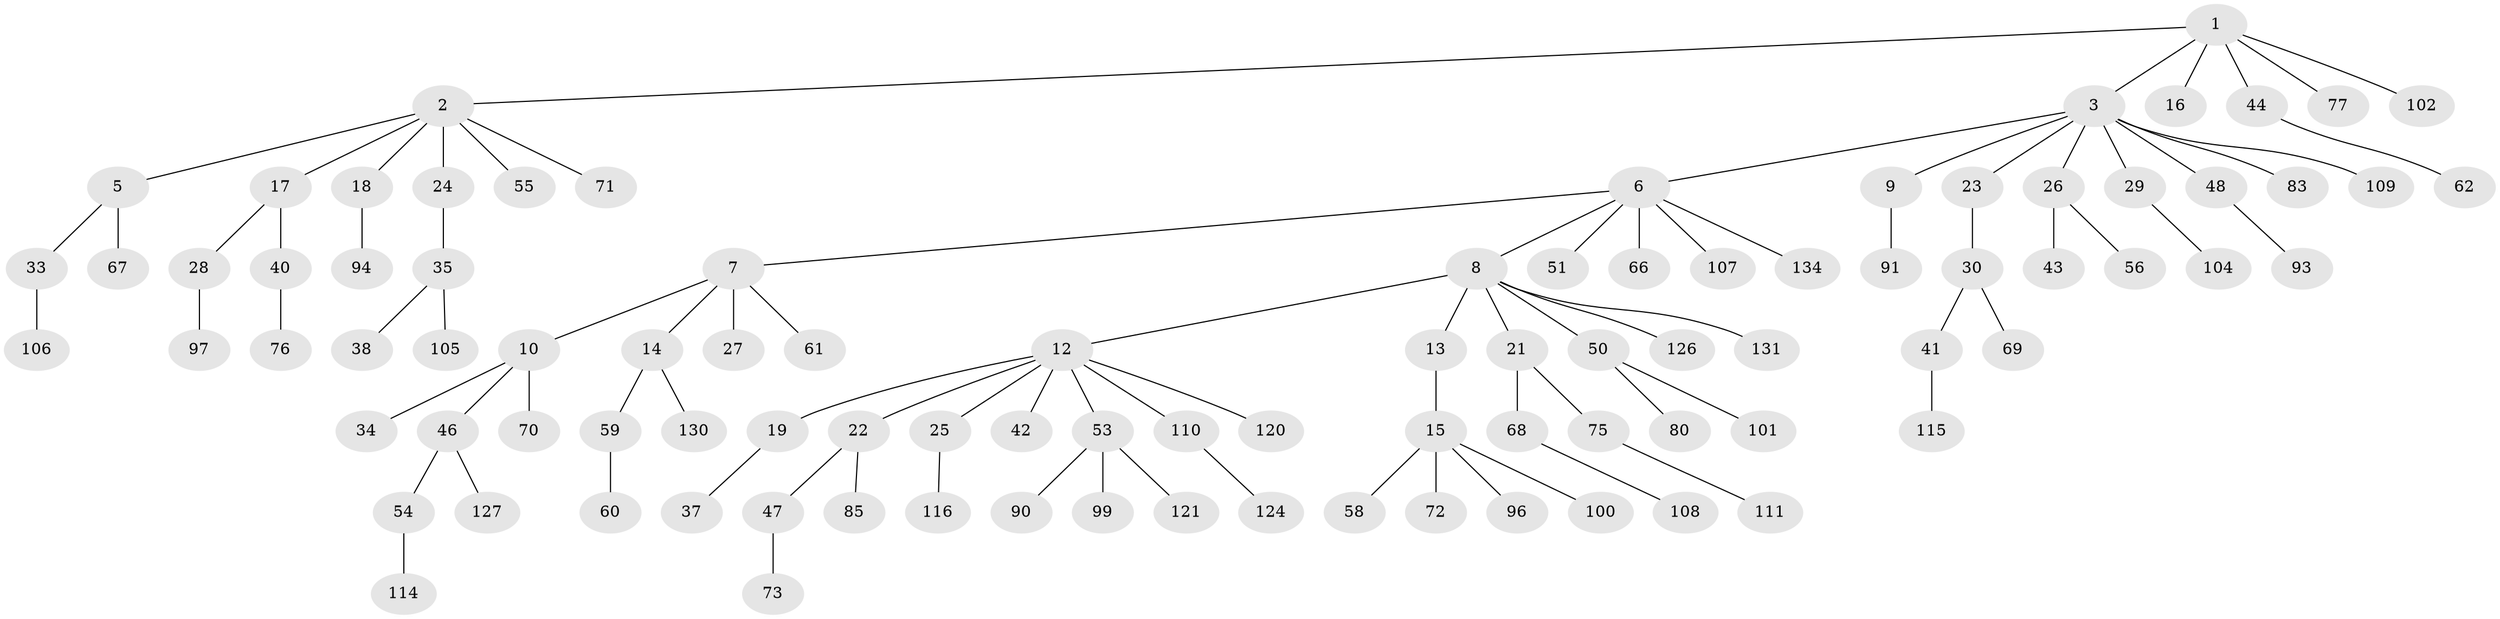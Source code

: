 // Generated by graph-tools (version 1.1) at 2025/52/02/27/25 19:52:13]
// undirected, 94 vertices, 93 edges
graph export_dot {
graph [start="1"]
  node [color=gray90,style=filled];
  1 [super="+31"];
  2 [super="+57"];
  3 [super="+4"];
  5 [super="+36"];
  6 [super="+74"];
  7;
  8 [super="+11"];
  9;
  10 [super="+39"];
  12 [super="+64"];
  13 [super="+103"];
  14 [super="+92"];
  15 [super="+49"];
  16;
  17;
  18 [super="+20"];
  19 [super="+123"];
  21;
  22 [super="+129"];
  23;
  24;
  25;
  26 [super="+32"];
  27 [super="+81"];
  28 [super="+45"];
  29 [super="+65"];
  30;
  33 [super="+79"];
  34;
  35 [super="+63"];
  37 [super="+135"];
  38;
  40 [super="+122"];
  41 [super="+98"];
  42;
  43;
  44;
  46 [super="+119"];
  47;
  48 [super="+118"];
  50 [super="+52"];
  51 [super="+125"];
  53 [super="+82"];
  54;
  55;
  56;
  58;
  59 [super="+88"];
  60 [super="+78"];
  61 [super="+113"];
  62;
  66;
  67;
  68 [super="+133"];
  69 [super="+89"];
  70 [super="+84"];
  71;
  72;
  73 [super="+95"];
  75 [super="+86"];
  76 [super="+87"];
  77;
  80 [super="+112"];
  83;
  85;
  90;
  91;
  93;
  94;
  96;
  97;
  99;
  100;
  101;
  102;
  104;
  105;
  106;
  107;
  108;
  109;
  110 [super="+132"];
  111 [super="+117"];
  114;
  115;
  116;
  120 [super="+128"];
  121;
  124;
  126;
  127;
  130;
  131;
  134;
  1 -- 2;
  1 -- 3;
  1 -- 16;
  1 -- 77;
  1 -- 102;
  1 -- 44;
  2 -- 5;
  2 -- 17;
  2 -- 18;
  2 -- 24;
  2 -- 55;
  2 -- 71;
  3 -- 6;
  3 -- 9;
  3 -- 23;
  3 -- 26;
  3 -- 29;
  3 -- 83;
  3 -- 48;
  3 -- 109;
  5 -- 33;
  5 -- 67;
  6 -- 7;
  6 -- 8;
  6 -- 51;
  6 -- 66;
  6 -- 107;
  6 -- 134;
  7 -- 10;
  7 -- 14;
  7 -- 27;
  7 -- 61;
  8 -- 126;
  8 -- 50;
  8 -- 131;
  8 -- 21;
  8 -- 12;
  8 -- 13;
  9 -- 91;
  10 -- 34;
  10 -- 46;
  10 -- 70;
  12 -- 19;
  12 -- 22;
  12 -- 25;
  12 -- 42;
  12 -- 53;
  12 -- 110;
  12 -- 120;
  13 -- 15;
  14 -- 59;
  14 -- 130;
  15 -- 58;
  15 -- 96;
  15 -- 100;
  15 -- 72;
  17 -- 28;
  17 -- 40;
  18 -- 94;
  19 -- 37;
  21 -- 68;
  21 -- 75;
  22 -- 47;
  22 -- 85;
  23 -- 30;
  24 -- 35;
  25 -- 116;
  26 -- 43;
  26 -- 56;
  28 -- 97;
  29 -- 104;
  30 -- 41;
  30 -- 69;
  33 -- 106;
  35 -- 38;
  35 -- 105;
  40 -- 76;
  41 -- 115;
  44 -- 62;
  46 -- 54;
  46 -- 127;
  47 -- 73;
  48 -- 93;
  50 -- 80;
  50 -- 101;
  53 -- 90;
  53 -- 99;
  53 -- 121;
  54 -- 114;
  59 -- 60;
  68 -- 108;
  75 -- 111;
  110 -- 124;
}
